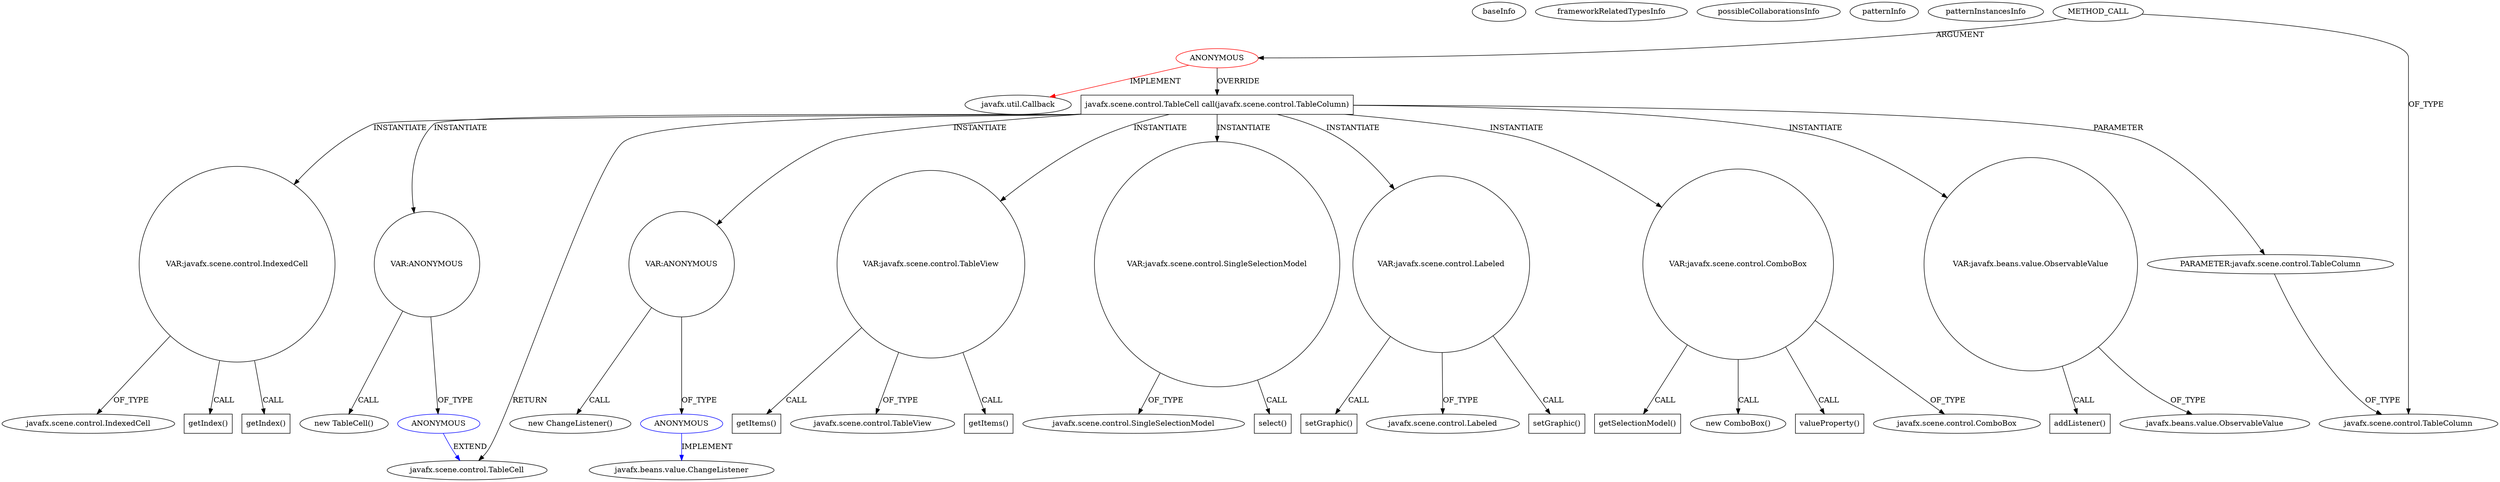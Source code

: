 digraph {
baseInfo[graphId=1539,category="pattern",isAnonymous=true,possibleRelation=true]
frameworkRelatedTypesInfo[0="javafx.util.Callback"]
possibleCollaborationsInfo[0="1539~INSTANTIATION-OVERRIDING_METHOD_DECLARATION-~javafx.util.Callback ~javafx.scene.control.TableCell ~true~true",1="1539~INSTANTIATION-OVERRIDING_METHOD_DECLARATION-~javafx.util.Callback ~javafx.beans.value.ChangeListener ~true~true"]
patternInfo[frequency=4.0,patternRootClient=0]
patternInstancesInfo[0="bianconejo-CEFX~/bianconejo-CEFX/CEFX-master/src/cefx/CEPrincipalController.java~void initializeTabResultat()~2122",1="bianconejo-CEFX~/bianconejo-CEFX/CEFX-master/src/cefx/CEPrincipalController.java~void initializeTabContact()~2131"]
6[label="PARAMETER:javafx.scene.control.TableColumn",vertexType="PARAMETER_DECLARATION",isFrameworkType=false]
4[label="javafx.scene.control.TableCell call(javafx.scene.control.TableColumn)",vertexType="OVERRIDING_METHOD_DECLARATION",isFrameworkType=false,shape=box]
32[label="VAR:javafx.scene.control.IndexedCell",vertexType="VARIABLE_EXPRESION",isFrameworkType=false,shape=circle]
9[label="VAR:ANONYMOUS",vertexType="VARIABLE_EXPRESION",isFrameworkType=false,shape=circle]
10[label="ANONYMOUS",vertexType="REFERENCE_ANONYMOUS_DECLARATION",isFrameworkType=false,color=blue]
26[label="VAR:ANONYMOUS",vertexType="VARIABLE_EXPRESION",isFrameworkType=false,shape=circle]
27[label="ANONYMOUS",vertexType="REFERENCE_ANONYMOUS_DECLARATION",isFrameworkType=false,color=blue]
5[label="javafx.scene.control.TableCell",vertexType="FRAMEWORK_CLASS_TYPE",isFrameworkType=false]
29[label="VAR:javafx.scene.control.TableView",vertexType="VARIABLE_EXPRESION",isFrameworkType=false,shape=circle]
31[label="javafx.scene.control.TableView",vertexType="FRAMEWORK_CLASS_TYPE",isFrameworkType=false]
30[label="getItems()",vertexType="INSIDE_CALL",isFrameworkType=false,shape=box]
36[label="getItems()",vertexType="INSIDE_CALL",isFrameworkType=false,shape=box]
15[label="VAR:javafx.scene.control.SingleSelectionModel",vertexType="VARIABLE_EXPRESION",isFrameworkType=false,shape=circle]
16[label="select()",vertexType="INSIDE_CALL",isFrameworkType=false,shape=box]
39[label="VAR:javafx.scene.control.Labeled",vertexType="VARIABLE_EXPRESION",isFrameworkType=false,shape=circle]
41[label="javafx.scene.control.Labeled",vertexType="FRAMEWORK_CLASS_TYPE",isFrameworkType=false]
43[label="setGraphic()",vertexType="INSIDE_CALL",isFrameworkType=false,shape=box]
40[label="setGraphic()",vertexType="INSIDE_CALL",isFrameworkType=false,shape=box]
38[label="getIndex()",vertexType="INSIDE_CALL",isFrameworkType=false,shape=box]
33[label="getIndex()",vertexType="INSIDE_CALL",isFrameworkType=false,shape=box]
28[label="javafx.beans.value.ChangeListener",vertexType="FRAMEWORK_INTERFACE_TYPE",isFrameworkType=false]
13[label="VAR:javafx.scene.control.ComboBox",vertexType="VARIABLE_EXPRESION",isFrameworkType=false,shape=circle]
12[label="new ComboBox()",vertexType="CONSTRUCTOR_CALL",isFrameworkType=false]
0[label="ANONYMOUS",vertexType="ROOT_ANONYMOUS_DECLARATION",isFrameworkType=false,color=red]
2[label="METHOD_CALL",vertexType="OUTSIDE_CALL",isFrameworkType=false]
17[label="javafx.scene.control.SingleSelectionModel",vertexType="FRAMEWORK_CLASS_TYPE",isFrameworkType=false]
34[label="javafx.scene.control.IndexedCell",vertexType="FRAMEWORK_CLASS_TYPE",isFrameworkType=false]
1[label="javafx.util.Callback",vertexType="FRAMEWORK_INTERFACE_TYPE",isFrameworkType=false]
24[label="valueProperty()",vertexType="INSIDE_CALL",isFrameworkType=false,shape=box]
20[label="VAR:javafx.beans.value.ObservableValue",vertexType="VARIABLE_EXPRESION",isFrameworkType=false,shape=circle]
14[label="javafx.scene.control.ComboBox",vertexType="FRAMEWORK_CLASS_TYPE",isFrameworkType=false]
8[label="new TableCell()",vertexType="CONSTRUCTOR_CALL",isFrameworkType=false]
25[label="new ChangeListener()",vertexType="CONSTRUCTOR_CALL",isFrameworkType=false]
19[label="getSelectionModel()",vertexType="INSIDE_CALL",isFrameworkType=false,shape=box]
22[label="javafx.beans.value.ObservableValue",vertexType="FRAMEWORK_INTERFACE_TYPE",isFrameworkType=false]
3[label="javafx.scene.control.TableColumn",vertexType="FRAMEWORK_CLASS_TYPE",isFrameworkType=false]
21[label="addListener()",vertexType="INSIDE_CALL",isFrameworkType=false,shape=box]
4->32[label="INSTANTIATE"]
29->36[label="CALL"]
15->17[label="OF_TYPE"]
39->40[label="CALL"]
29->31[label="OF_TYPE"]
10->5[label="EXTEND",color=blue]
39->43[label="CALL"]
13->24[label="CALL"]
13->19[label="CALL"]
4->5[label="RETURN"]
27->28[label="IMPLEMENT",color=blue]
15->16[label="CALL"]
4->39[label="INSTANTIATE"]
4->15[label="INSTANTIATE"]
4->29[label="INSTANTIATE"]
4->6[label="PARAMETER"]
9->10[label="OF_TYPE"]
26->27[label="OF_TYPE"]
4->26[label="INSTANTIATE"]
32->34[label="OF_TYPE"]
0->1[label="IMPLEMENT",color=red]
26->25[label="CALL"]
4->13[label="INSTANTIATE"]
2->0[label="ARGUMENT"]
4->20[label="INSTANTIATE"]
9->8[label="CALL"]
39->41[label="OF_TYPE"]
20->22[label="OF_TYPE"]
4->9[label="INSTANTIATE"]
13->12[label="CALL"]
29->30[label="CALL"]
20->21[label="CALL"]
6->3[label="OF_TYPE"]
13->14[label="OF_TYPE"]
32->38[label="CALL"]
32->33[label="CALL"]
2->3[label="OF_TYPE"]
0->4[label="OVERRIDE"]
}
